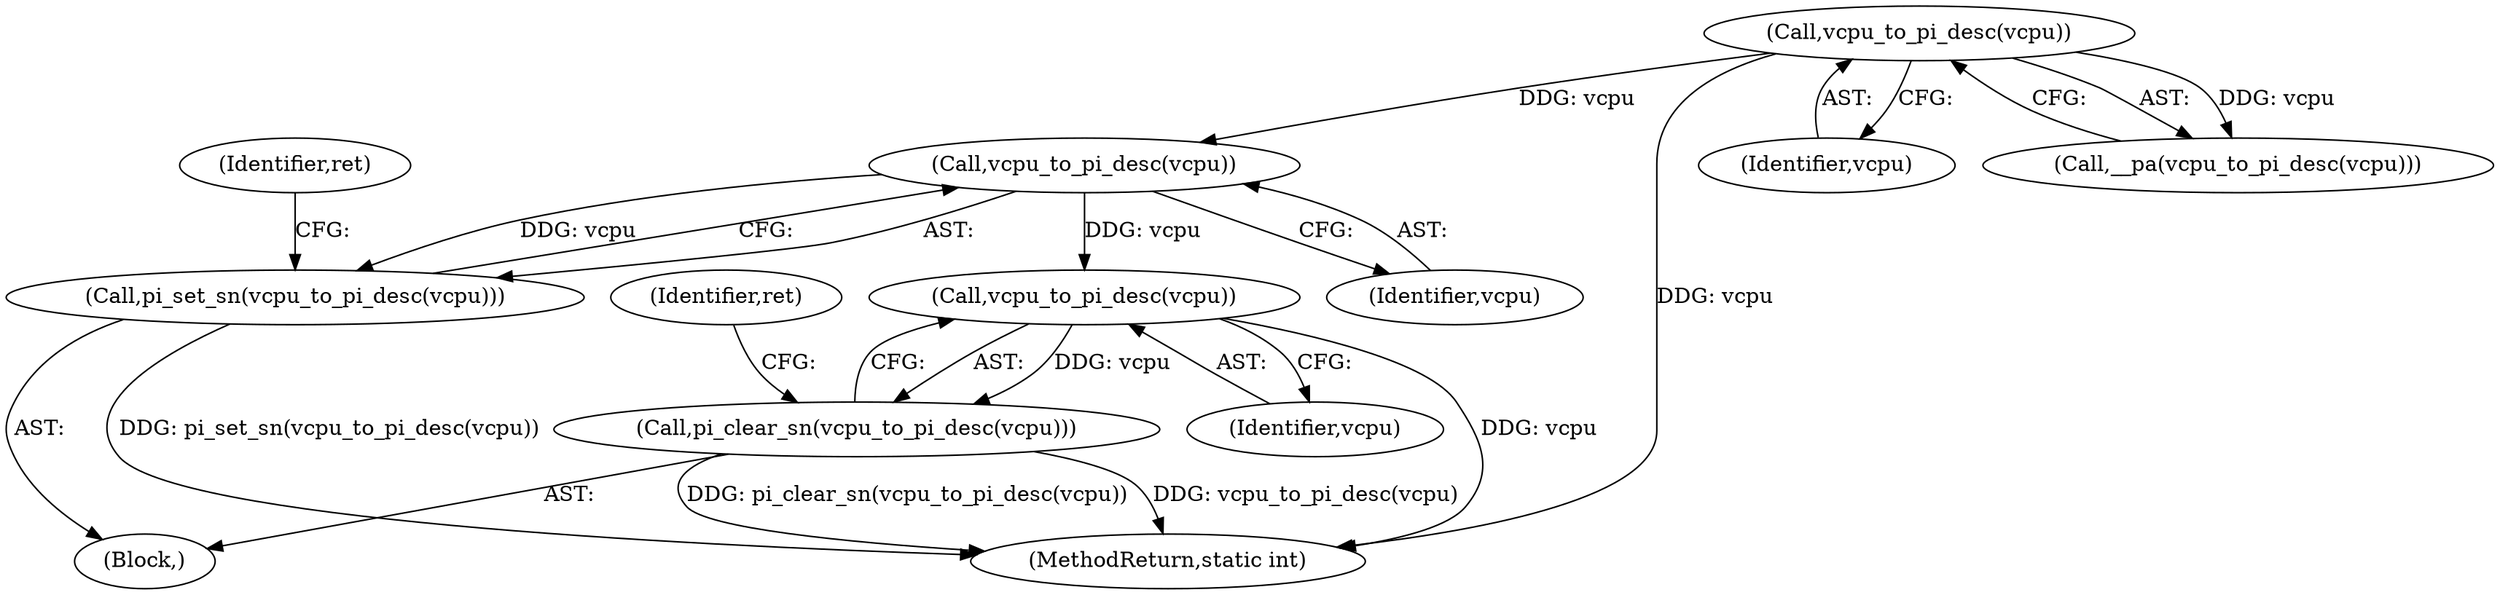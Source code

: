 digraph "0_linux_3a8b0677fc6180a467e26cc32ce6b0c09a32f9bb@pointer" {
"1000250" [label="(Call,vcpu_to_pi_desc(vcpu))"];
"1000215" [label="(Call,vcpu_to_pi_desc(vcpu))"];
"1000249" [label="(Call,pi_set_sn(vcpu_to_pi_desc(vcpu)))"];
"1000258" [label="(Call,vcpu_to_pi_desc(vcpu))"];
"1000257" [label="(Call,pi_clear_sn(vcpu_to_pi_desc(vcpu)))"];
"1000248" [label="(Block,)"];
"1000253" [label="(Identifier,ret)"];
"1000249" [label="(Call,pi_set_sn(vcpu_to_pi_desc(vcpu)))"];
"1000259" [label="(Identifier,vcpu)"];
"1000258" [label="(Call,vcpu_to_pi_desc(vcpu))"];
"1000278" [label="(MethodReturn,static int)"];
"1000250" [label="(Call,vcpu_to_pi_desc(vcpu))"];
"1000216" [label="(Identifier,vcpu)"];
"1000257" [label="(Call,pi_clear_sn(vcpu_to_pi_desc(vcpu)))"];
"1000262" [label="(Identifier,ret)"];
"1000214" [label="(Call,__pa(vcpu_to_pi_desc(vcpu)))"];
"1000251" [label="(Identifier,vcpu)"];
"1000215" [label="(Call,vcpu_to_pi_desc(vcpu))"];
"1000250" -> "1000249"  [label="AST: "];
"1000250" -> "1000251"  [label="CFG: "];
"1000251" -> "1000250"  [label="AST: "];
"1000249" -> "1000250"  [label="CFG: "];
"1000250" -> "1000249"  [label="DDG: vcpu"];
"1000215" -> "1000250"  [label="DDG: vcpu"];
"1000250" -> "1000258"  [label="DDG: vcpu"];
"1000215" -> "1000214"  [label="AST: "];
"1000215" -> "1000216"  [label="CFG: "];
"1000216" -> "1000215"  [label="AST: "];
"1000214" -> "1000215"  [label="CFG: "];
"1000215" -> "1000278"  [label="DDG: vcpu"];
"1000215" -> "1000214"  [label="DDG: vcpu"];
"1000249" -> "1000248"  [label="AST: "];
"1000253" -> "1000249"  [label="CFG: "];
"1000249" -> "1000278"  [label="DDG: pi_set_sn(vcpu_to_pi_desc(vcpu))"];
"1000258" -> "1000257"  [label="AST: "];
"1000258" -> "1000259"  [label="CFG: "];
"1000259" -> "1000258"  [label="AST: "];
"1000257" -> "1000258"  [label="CFG: "];
"1000258" -> "1000278"  [label="DDG: vcpu"];
"1000258" -> "1000257"  [label="DDG: vcpu"];
"1000257" -> "1000248"  [label="AST: "];
"1000262" -> "1000257"  [label="CFG: "];
"1000257" -> "1000278"  [label="DDG: vcpu_to_pi_desc(vcpu)"];
"1000257" -> "1000278"  [label="DDG: pi_clear_sn(vcpu_to_pi_desc(vcpu))"];
}
